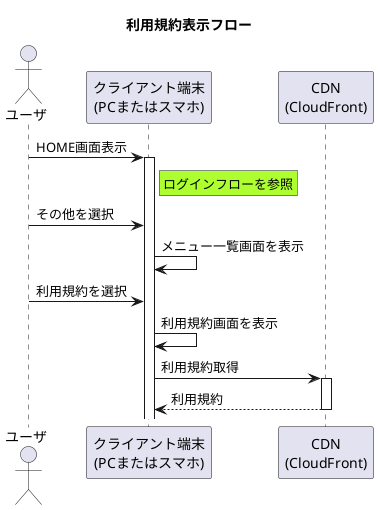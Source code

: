 @startuml  利用規約表示フロー
title 利用規約表示フロー

' アクター定義
actor "ユーザ" as user
participant "クライアント端末\n(PCまたはスマホ)" as device
participant "CDN\n(CloudFront)" as cdn

user -> device ++: HOME画面表示
rnote right of device #GreenYellow
    ログインフローを参照
end note
user -> device : その他を選択
device -> device : メニュー一覧画面を表示
user -> device : 利用規約を選択
device -> device : 利用規約画面を表示
device -> cdn ++: 利用規約取得
device <-- cdn -- : 利用規約
